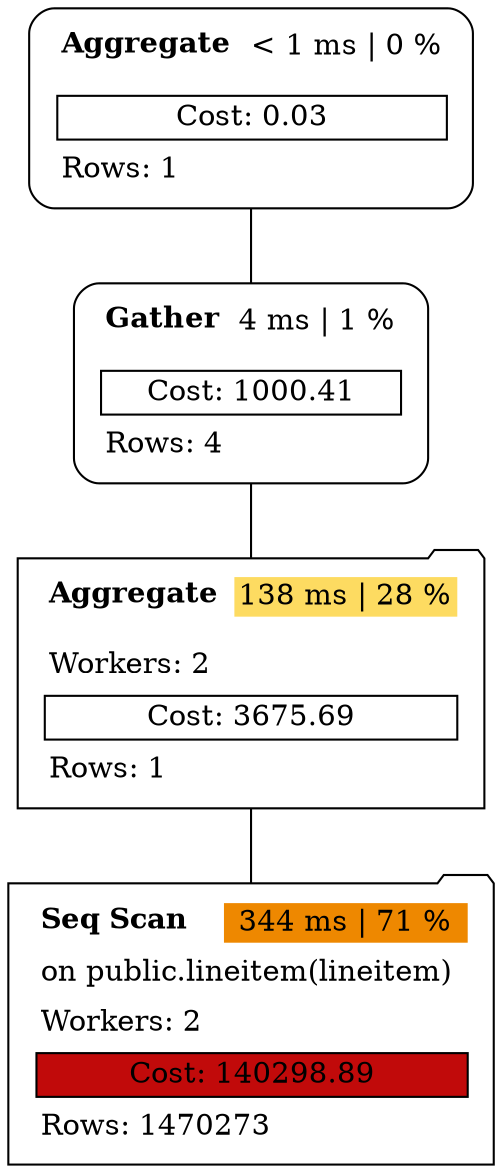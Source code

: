 graph explain {
    node0[label=<<table border="0" cellborder="0" cellspacing="5"><tr><td align="left"><b>Aggregate</b></td><td>&lt; 1 ms | 0 %</td></tr><tr><td colspan="2" align="left"></td></tr><tr><td colspan="2" border="1" >Cost: 0.03</td></tr><tr><td colspan="2" align="left">Rows: 1</td></tr></table>>][style="rounded"][shape="box"];
    node1[label=<<table border="0" cellborder="0" cellspacing="5"><tr><td align="left"><b>Gather</b></td><td bgcolor="white">4 ms | 1 %</td></tr><tr><td colspan="2" align="left"></td></tr><tr><td colspan="2" border="1" >Cost: 1000.41</td></tr><tr><td colspan="2" align="left">Rows: 4</td></tr></table>>][style="rounded"][shape="box"];
    node2[label=<<table border="0" cellborder="0" cellspacing="5"><tr><td align="left"><b>Aggregate</b></td><td bgcolor="#fddb61">138 ms | 28 %</td></tr><tr><td colspan="2" align="left"></td></tr><tr><td colspan="2" align="left">Workers: 2</td></tr><tr><td colspan="2" border="1" >Cost: 3675.69</td></tr><tr><td colspan="2" align="left">Rows: 1</td></tr></table>>][style="rounded"][shape="folder"];
    node3[label=<<table border="0" cellborder="0" cellspacing="5"><tr><td align="left"><b>Seq Scan</b></td><td bgcolor="#ee8800">344 ms | 71 %</td></tr><tr><td colspan="2" align="left">on public.lineitem(lineitem)</td></tr><tr><td colspan="2" align="left">Workers: 2</td></tr><tr><td colspan="2" border="1" bgcolor="#c10a0a">Cost: 140298.89</td></tr><tr><td colspan="2" align="left">Rows: 1470273</td></tr></table>>][style="rounded"][shape="folder"];
    node0 -- node1[label=""];
    node1 -- node2[label=""];
    node2 -- node3[label=""];
}
